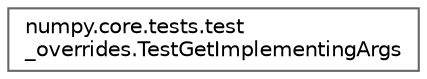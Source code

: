 digraph "Graphical Class Hierarchy"
{
 // LATEX_PDF_SIZE
  bgcolor="transparent";
  edge [fontname=Helvetica,fontsize=10,labelfontname=Helvetica,labelfontsize=10];
  node [fontname=Helvetica,fontsize=10,shape=box,height=0.2,width=0.4];
  rankdir="LR";
  Node0 [id="Node000000",label="numpy.core.tests.test\l_overrides.TestGetImplementingArgs",height=0.2,width=0.4,color="grey40", fillcolor="white", style="filled",URL="$dc/d1f/classnumpy_1_1core_1_1tests_1_1test__overrides_1_1TestGetImplementingArgs.html",tooltip=" "];
}
